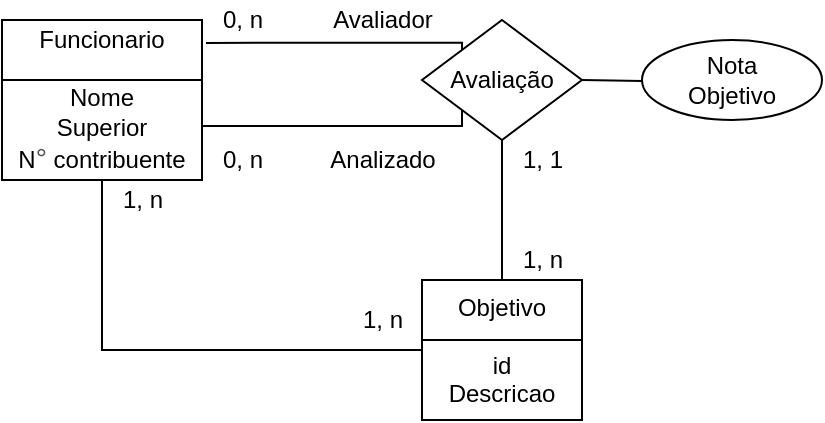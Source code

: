 <mxfile version="13.6.2" type="device"><diagram id="CVF1iq7Zhh1aDpwnswOT" name="Page-1"><mxGraphModel dx="956" dy="608" grid="1" gridSize="10" guides="1" tooltips="1" connect="1" arrows="1" fold="1" page="1" pageScale="1" pageWidth="850" pageHeight="1100" math="0" shadow="0"><root><mxCell id="0"/><mxCell id="1" parent="0"/><mxCell id="T7eiMjIWrBCcn0KOc1Nd-12" style="edgeStyle=orthogonalEdgeStyle;rounded=0;orthogonalLoop=1;jettySize=auto;html=1;endArrow=none;endFill=0;exitX=1.02;exitY=0.143;exitDx=0;exitDy=0;exitPerimeter=0;entryX=0;entryY=0;entryDx=0;entryDy=0;" parent="1" source="T7eiMjIWrBCcn0KOc1Nd-1" target="T7eiMjIWrBCcn0KOc1Nd-4" edge="1"><mxGeometry relative="1" as="geometry"><Array as="points"><mxPoint x="460" y="211"/></Array></mxGeometry></mxCell><mxCell id="T7eiMjIWrBCcn0KOc1Nd-13" style="edgeStyle=orthogonalEdgeStyle;rounded=0;orthogonalLoop=1;jettySize=auto;html=1;entryX=0;entryY=1;entryDx=0;entryDy=0;endArrow=none;endFill=0;exitX=0.996;exitY=0.663;exitDx=0;exitDy=0;exitPerimeter=0;" parent="1" source="T7eiMjIWrBCcn0KOc1Nd-1" target="T7eiMjIWrBCcn0KOc1Nd-4" edge="1"><mxGeometry relative="1" as="geometry"><Array as="points"><mxPoint x="460" y="253"/></Array></mxGeometry></mxCell><mxCell id="_Zh3nI84wmh1N66OaVEP-3" style="edgeStyle=orthogonalEdgeStyle;rounded=0;orthogonalLoop=1;jettySize=auto;html=1;entryX=0;entryY=0.5;entryDx=0;entryDy=0;endArrow=none;endFill=0;exitX=0.5;exitY=1;exitDx=0;exitDy=0;" edge="1" parent="1" source="T7eiMjIWrBCcn0KOc1Nd-1" target="_Zh3nI84wmh1N66OaVEP-2"><mxGeometry relative="1" as="geometry"/></mxCell><mxCell id="T7eiMjIWrBCcn0KOc1Nd-1" value="Funcionario&lt;br&gt;&lt;br&gt;Nome&lt;br&gt;Superior&lt;br&gt;N&lt;span style=&quot;color: rgb(77 , 81 , 86) ; font-family: &amp;#34;arial&amp;#34; , sans-serif ; font-size: 14px ; text-align: left ; background-color: rgb(255 , 255 , 255)&quot;&gt;°&lt;/span&gt;&amp;nbsp;contribuente" style="shape=internalStorage;whiteSpace=wrap;html=1;backgroundOutline=1;dx=0;dy=30;" parent="1" vertex="1"><mxGeometry x="230" y="200" width="100" height="80" as="geometry"/></mxCell><mxCell id="T7eiMjIWrBCcn0KOc1Nd-4" value="Avaliação" style="rhombus;whiteSpace=wrap;html=1;" parent="1" vertex="1"><mxGeometry x="440" y="200" width="80" height="60" as="geometry"/></mxCell><mxCell id="_Zh3nI84wmh1N66OaVEP-1" style="edgeStyle=orthogonalEdgeStyle;rounded=0;orthogonalLoop=1;jettySize=auto;html=1;endArrow=none;endFill=0;" edge="1" parent="1" target="T7eiMjIWrBCcn0KOc1Nd-4"><mxGeometry relative="1" as="geometry"><mxPoint x="580" y="230" as="sourcePoint"/></mxGeometry></mxCell><mxCell id="T7eiMjIWrBCcn0KOc1Nd-9" value="0, n" style="text;html=1;align=center;verticalAlign=middle;resizable=0;points=[];autosize=1;" parent="1" vertex="1"><mxGeometry x="330" y="190" width="40" height="20" as="geometry"/></mxCell><mxCell id="T7eiMjIWrBCcn0KOc1Nd-14" value="Avaliador" style="text;html=1;align=center;verticalAlign=middle;resizable=0;points=[];autosize=1;" parent="1" vertex="1"><mxGeometry x="385" y="190" width="70" height="20" as="geometry"/></mxCell><mxCell id="T7eiMjIWrBCcn0KOc1Nd-15" value="0, n" style="text;html=1;align=center;verticalAlign=middle;resizable=0;points=[];autosize=1;" parent="1" vertex="1"><mxGeometry x="330" y="260" width="40" height="20" as="geometry"/></mxCell><mxCell id="T7eiMjIWrBCcn0KOc1Nd-17" value="Analizado" style="text;html=1;align=center;verticalAlign=middle;resizable=0;points=[];autosize=1;" parent="1" vertex="1"><mxGeometry x="385" y="260" width="70" height="20" as="geometry"/></mxCell><mxCell id="_Zh3nI84wmh1N66OaVEP-4" style="edgeStyle=orthogonalEdgeStyle;rounded=0;orthogonalLoop=1;jettySize=auto;html=1;entryX=0.5;entryY=1;entryDx=0;entryDy=0;endArrow=none;endFill=0;" edge="1" parent="1" source="_Zh3nI84wmh1N66OaVEP-2" target="T7eiMjIWrBCcn0KOc1Nd-4"><mxGeometry relative="1" as="geometry"/></mxCell><mxCell id="_Zh3nI84wmh1N66OaVEP-2" value="Objetivo&lt;br&gt;&lt;br&gt;id&lt;br&gt;Descricao" style="shape=internalStorage;whiteSpace=wrap;html=1;backgroundOutline=1;dx=0;dy=30;" vertex="1" parent="1"><mxGeometry x="440" y="330" width="80" height="70" as="geometry"/></mxCell><mxCell id="_Zh3nI84wmh1N66OaVEP-5" value="1, n" style="text;html=1;align=center;verticalAlign=middle;resizable=0;points=[];autosize=1;" vertex="1" parent="1"><mxGeometry x="280" y="280" width="40" height="20" as="geometry"/></mxCell><mxCell id="_Zh3nI84wmh1N66OaVEP-6" value="1, n" style="text;html=1;align=center;verticalAlign=middle;resizable=0;points=[];autosize=1;" vertex="1" parent="1"><mxGeometry x="400" y="340" width="40" height="20" as="geometry"/></mxCell><mxCell id="_Zh3nI84wmh1N66OaVEP-7" value="1, n" style="text;html=1;align=center;verticalAlign=middle;resizable=0;points=[];autosize=1;" vertex="1" parent="1"><mxGeometry x="480" y="310" width="40" height="20" as="geometry"/></mxCell><mxCell id="_Zh3nI84wmh1N66OaVEP-8" value="1, 1" style="text;html=1;align=center;verticalAlign=middle;resizable=0;points=[];autosize=1;" vertex="1" parent="1"><mxGeometry x="480" y="260" width="40" height="20" as="geometry"/></mxCell><mxCell id="_Zh3nI84wmh1N66OaVEP-9" value="Nota&lt;br&gt;Objetivo" style="ellipse;whiteSpace=wrap;html=1;" vertex="1" parent="1"><mxGeometry x="550" y="210" width="90" height="40" as="geometry"/></mxCell></root></mxGraphModel></diagram></mxfile>